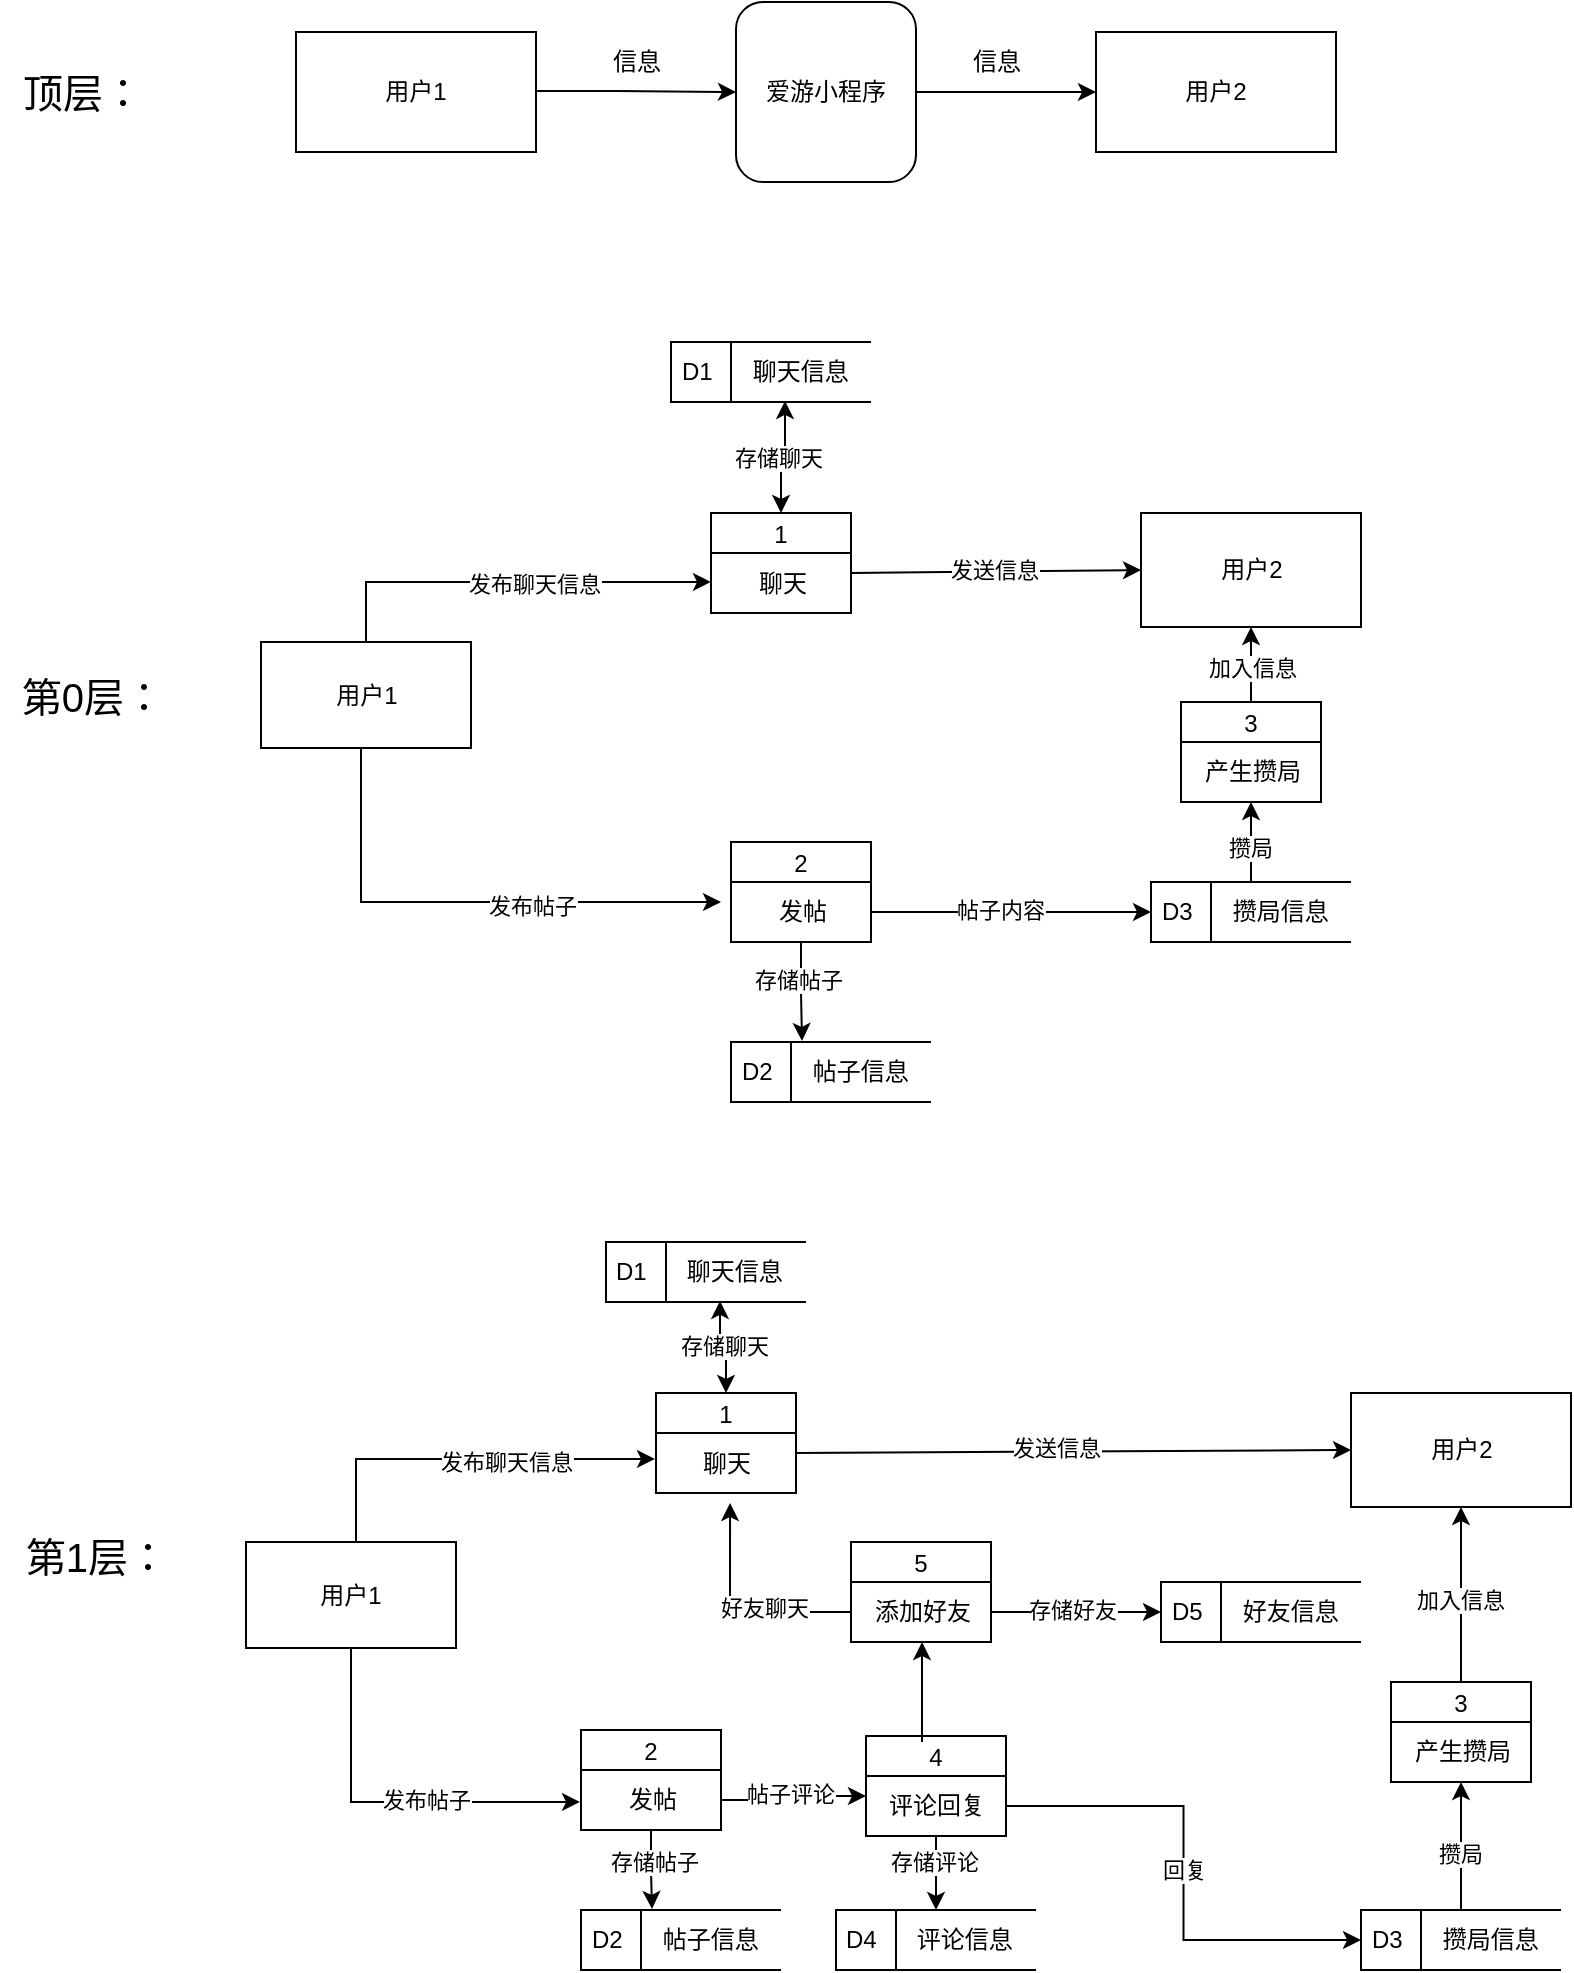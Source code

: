 <mxfile version="22.1.0" type="device">
  <diagram id="R2lEEEUBdFMjLlhIrx00" name="Page-1">
    <mxGraphModel dx="1590" dy="1017" grid="1" gridSize="10" guides="1" tooltips="1" connect="1" arrows="1" fold="1" page="1" pageScale="1" pageWidth="850" pageHeight="1100" math="0" shadow="0" extFonts="Permanent Marker^https://fonts.googleapis.com/css?family=Permanent+Marker">
      <root>
        <mxCell id="0" />
        <mxCell id="1" parent="0" />
        <mxCell id="o8lwn177sXqKOeNON-Jk-8" value="用户1" style="rounded=0;whiteSpace=wrap;html=1;" vertex="1" parent="1">
          <mxGeometry x="165" y="65" width="120" height="60" as="geometry" />
        </mxCell>
        <mxCell id="o8lwn177sXqKOeNON-Jk-11" value="爱游小程序" style="rounded=1;whiteSpace=wrap;html=1;" vertex="1" parent="1">
          <mxGeometry x="385" y="50" width="90" height="90" as="geometry" />
        </mxCell>
        <mxCell id="o8lwn177sXqKOeNON-Jk-12" value="用户2" style="rounded=0;whiteSpace=wrap;html=1;" vertex="1" parent="1">
          <mxGeometry x="565" y="65" width="120" height="60" as="geometry" />
        </mxCell>
        <mxCell id="o8lwn177sXqKOeNON-Jk-13" value="" style="endArrow=classic;html=1;rounded=0;" edge="1" parent="1" source="o8lwn177sXqKOeNON-Jk-11">
          <mxGeometry width="50" height="50" relative="1" as="geometry">
            <mxPoint x="465" y="155" as="sourcePoint" />
            <mxPoint x="565" y="95" as="targetPoint" />
            <Array as="points">
              <mxPoint x="515" y="95" />
            </Array>
          </mxGeometry>
        </mxCell>
        <mxCell id="o8lwn177sXqKOeNON-Jk-14" value="" style="endArrow=classic;html=1;rounded=0;" edge="1" parent="1">
          <mxGeometry width="50" height="50" relative="1" as="geometry">
            <mxPoint x="285" y="94.5" as="sourcePoint" />
            <mxPoint x="385" y="95" as="targetPoint" />
            <Array as="points">
              <mxPoint x="325" y="94.5" />
            </Array>
          </mxGeometry>
        </mxCell>
        <mxCell id="o8lwn177sXqKOeNON-Jk-15" value="&lt;font style=&quot;font-size: 20px;&quot;&gt;顶层：&lt;/font&gt;" style="text;html=1;align=center;verticalAlign=middle;resizable=0;points=[];autosize=1;strokeColor=none;fillColor=none;" vertex="1" parent="1">
          <mxGeometry x="17.5" y="75" width="80" height="40" as="geometry" />
        </mxCell>
        <mxCell id="o8lwn177sXqKOeNON-Jk-16" value="&lt;font style=&quot;font-size: 20px;&quot;&gt;第0层：&lt;/font&gt;" style="text;html=1;align=center;verticalAlign=middle;resizable=0;points=[];autosize=1;strokeColor=none;fillColor=none;" vertex="1" parent="1">
          <mxGeometry x="17.5" y="376.5" width="90" height="40" as="geometry" />
        </mxCell>
        <mxCell id="o8lwn177sXqKOeNON-Jk-17" value="信息" style="text;html=1;align=center;verticalAlign=middle;resizable=0;points=[];autosize=1;strokeColor=none;fillColor=none;" vertex="1" parent="1">
          <mxGeometry x="310" y="65" width="50" height="30" as="geometry" />
        </mxCell>
        <mxCell id="o8lwn177sXqKOeNON-Jk-18" value="信息" style="text;html=1;align=center;verticalAlign=middle;resizable=0;points=[];autosize=1;strokeColor=none;fillColor=none;" vertex="1" parent="1">
          <mxGeometry x="490" y="65" width="50" height="30" as="geometry" />
        </mxCell>
        <mxCell id="o8lwn177sXqKOeNON-Jk-19" value="用户1" style="rounded=0;whiteSpace=wrap;html=1;" vertex="1" parent="1">
          <mxGeometry x="147.5" y="370" width="105" height="53" as="geometry" />
        </mxCell>
        <mxCell id="o8lwn177sXqKOeNON-Jk-21" value="用户2" style="rounded=0;whiteSpace=wrap;html=1;" vertex="1" parent="1">
          <mxGeometry x="587.5" y="305.5" width="110" height="57" as="geometry" />
        </mxCell>
        <mxCell id="o8lwn177sXqKOeNON-Jk-22" value="" style="endArrow=classic;html=1;rounded=0;exitX=0.993;exitY=0.333;exitDx=0;exitDy=0;exitPerimeter=0;entryX=0;entryY=0.5;entryDx=0;entryDy=0;" edge="1" parent="1" source="o8lwn177sXqKOeNON-Jk-29" target="o8lwn177sXqKOeNON-Jk-21">
          <mxGeometry width="50" height="50" relative="1" as="geometry">
            <mxPoint x="472.5" y="303" as="sourcePoint" />
            <mxPoint x="562.5" y="303" as="targetPoint" />
            <Array as="points" />
          </mxGeometry>
        </mxCell>
        <mxCell id="o8lwn177sXqKOeNON-Jk-137" value="发送信息" style="edgeLabel;html=1;align=center;verticalAlign=middle;resizable=0;points=[];" vertex="1" connectable="0" parent="o8lwn177sXqKOeNON-Jk-22">
          <mxGeometry x="-0.01" y="1" relative="1" as="geometry">
            <mxPoint as="offset" />
          </mxGeometry>
        </mxCell>
        <mxCell id="o8lwn177sXqKOeNON-Jk-27" value="1" style="swimlane;fontStyle=0;childLayout=stackLayout;horizontal=1;startSize=20;fillColor=#ffffff;horizontalStack=0;resizeParent=1;resizeParentMax=0;resizeLast=0;collapsible=0;marginBottom=0;swimlaneFillColor=#ffffff;" vertex="1" parent="1">
          <mxGeometry x="372.5" y="305.5" width="70" height="50" as="geometry" />
        </mxCell>
        <mxCell id="o8lwn177sXqKOeNON-Jk-29" value="聊天" style="text;html=1;align=center;verticalAlign=middle;resizable=0;points=[];autosize=1;strokeColor=none;fillColor=none;" vertex="1" parent="o8lwn177sXqKOeNON-Jk-27">
          <mxGeometry y="20" width="70" height="30" as="geometry" />
        </mxCell>
        <mxCell id="o8lwn177sXqKOeNON-Jk-30" value="D1&amp;nbsp; &amp;nbsp; &amp;nbsp; 聊天信息" style="html=1;dashed=0;whiteSpace=wrap;shape=mxgraph.dfd.dataStoreID;align=left;spacingLeft=3;points=[[0,0],[0.5,0],[1,0],[0,0.5],[1,0.5],[0,1],[0.5,1],[1,1]];" vertex="1" parent="1">
          <mxGeometry x="352.5" y="220" width="100" height="30" as="geometry" />
        </mxCell>
        <mxCell id="o8lwn177sXqKOeNON-Jk-33" value="2" style="swimlane;fontStyle=0;childLayout=stackLayout;horizontal=1;startSize=20;fillColor=#ffffff;horizontalStack=0;resizeParent=1;resizeParentMax=0;resizeLast=0;collapsible=0;marginBottom=0;swimlaneFillColor=#ffffff;" vertex="1" parent="1">
          <mxGeometry x="382.5" y="470" width="70" height="50" as="geometry" />
        </mxCell>
        <mxCell id="o8lwn177sXqKOeNON-Jk-34" value="发帖" style="text;html=1;align=center;verticalAlign=middle;resizable=0;points=[];autosize=1;strokeColor=none;fillColor=none;" vertex="1" parent="o8lwn177sXqKOeNON-Jk-33">
          <mxGeometry y="20" width="70" height="30" as="geometry" />
        </mxCell>
        <mxCell id="o8lwn177sXqKOeNON-Jk-35" value="D2&amp;nbsp; &amp;nbsp; &amp;nbsp; 帖子信息" style="html=1;dashed=0;whiteSpace=wrap;shape=mxgraph.dfd.dataStoreID;align=left;spacingLeft=3;points=[[0,0],[0.5,0],[1,0],[0,0.5],[1,0.5],[0,1],[0.5,1],[1,1]];" vertex="1" parent="1">
          <mxGeometry x="382.5" y="570" width="100" height="30" as="geometry" />
        </mxCell>
        <mxCell id="o8lwn177sXqKOeNON-Jk-59" style="edgeStyle=orthogonalEdgeStyle;rounded=0;orthogonalLoop=1;jettySize=auto;html=1;" edge="1" parent="1" source="o8lwn177sXqKOeNON-Jk-37" target="o8lwn177sXqKOeNON-Jk-21">
          <mxGeometry relative="1" as="geometry" />
        </mxCell>
        <mxCell id="o8lwn177sXqKOeNON-Jk-150" value="加入信息" style="edgeLabel;html=1;align=center;verticalAlign=middle;resizable=0;points=[];" vertex="1" connectable="0" parent="o8lwn177sXqKOeNON-Jk-59">
          <mxGeometry x="0.224" y="3" relative="1" as="geometry">
            <mxPoint x="3" y="4" as="offset" />
          </mxGeometry>
        </mxCell>
        <mxCell id="o8lwn177sXqKOeNON-Jk-37" value="3" style="swimlane;fontStyle=0;childLayout=stackLayout;horizontal=1;startSize=20;fillColor=#ffffff;horizontalStack=0;resizeParent=1;resizeParentMax=0;resizeLast=0;collapsible=0;marginBottom=0;swimlaneFillColor=#ffffff;" vertex="1" parent="1">
          <mxGeometry x="607.5" y="400" width="70" height="50" as="geometry" />
        </mxCell>
        <mxCell id="o8lwn177sXqKOeNON-Jk-38" value="产生攒局" style="text;html=1;align=center;verticalAlign=middle;resizable=0;points=[];autosize=1;strokeColor=none;fillColor=none;" vertex="1" parent="o8lwn177sXqKOeNON-Jk-37">
          <mxGeometry y="20" width="70" height="30" as="geometry" />
        </mxCell>
        <mxCell id="o8lwn177sXqKOeNON-Jk-57" style="edgeStyle=orthogonalEdgeStyle;rounded=0;orthogonalLoop=1;jettySize=auto;html=1;" edge="1" parent="1" source="o8lwn177sXqKOeNON-Jk-39" target="o8lwn177sXqKOeNON-Jk-38">
          <mxGeometry relative="1" as="geometry" />
        </mxCell>
        <mxCell id="o8lwn177sXqKOeNON-Jk-151" value="攒局" style="edgeLabel;html=1;align=center;verticalAlign=middle;resizable=0;points=[];" vertex="1" connectable="0" parent="o8lwn177sXqKOeNON-Jk-57">
          <mxGeometry x="0.15" y="2" relative="1" as="geometry">
            <mxPoint x="1" y="6" as="offset" />
          </mxGeometry>
        </mxCell>
        <mxCell id="o8lwn177sXqKOeNON-Jk-39" value="D3&amp;nbsp; &amp;nbsp; &amp;nbsp; 攒局信息" style="html=1;dashed=0;whiteSpace=wrap;shape=mxgraph.dfd.dataStoreID;align=left;spacingLeft=3;points=[[0,0],[0.5,0],[1,0],[0,0.5],[1,0.5],[0,1],[0.5,1],[1,1]];" vertex="1" parent="1">
          <mxGeometry x="592.5" y="490" width="100" height="30" as="geometry" />
        </mxCell>
        <mxCell id="o8lwn177sXqKOeNON-Jk-44" style="edgeStyle=orthogonalEdgeStyle;rounded=0;orthogonalLoop=1;jettySize=auto;html=1;verticalAlign=top;startArrow=classic;startFill=1;entryX=0.57;entryY=0.983;entryDx=0;entryDy=0;entryPerimeter=0;exitX=0.5;exitY=0;exitDx=0;exitDy=0;" edge="1" parent="1" source="o8lwn177sXqKOeNON-Jk-27" target="o8lwn177sXqKOeNON-Jk-30">
          <mxGeometry relative="1" as="geometry">
            <mxPoint x="367.5" y="270" as="sourcePoint" />
            <mxPoint x="403.5" y="230" as="targetPoint" />
            <Array as="points" />
          </mxGeometry>
        </mxCell>
        <mxCell id="o8lwn177sXqKOeNON-Jk-131" value="存储聊天" style="edgeLabel;html=1;align=center;verticalAlign=middle;resizable=0;points=[];" vertex="1" connectable="0" parent="o8lwn177sXqKOeNON-Jk-44">
          <mxGeometry x="-0.054" y="2" relative="1" as="geometry">
            <mxPoint as="offset" />
          </mxGeometry>
        </mxCell>
        <mxCell id="o8lwn177sXqKOeNON-Jk-48" style="edgeStyle=orthogonalEdgeStyle;rounded=0;orthogonalLoop=1;jettySize=auto;html=1;entryX=0.355;entryY=-0.017;entryDx=0;entryDy=0;entryPerimeter=0;" edge="1" parent="1" source="o8lwn177sXqKOeNON-Jk-34" target="o8lwn177sXqKOeNON-Jk-35">
          <mxGeometry relative="1" as="geometry" />
        </mxCell>
        <mxCell id="o8lwn177sXqKOeNON-Jk-135" value="存储帖子" style="edgeLabel;html=1;align=center;verticalAlign=middle;resizable=0;points=[];" vertex="1" connectable="0" parent="o8lwn177sXqKOeNON-Jk-48">
          <mxGeometry x="-0.24" y="-2" relative="1" as="geometry">
            <mxPoint as="offset" />
          </mxGeometry>
        </mxCell>
        <mxCell id="o8lwn177sXqKOeNON-Jk-54" style="edgeStyle=orthogonalEdgeStyle;rounded=0;orthogonalLoop=1;jettySize=auto;html=1;exitX=0.5;exitY=1;exitDx=0;exitDy=0;" edge="1" parent="1" source="o8lwn177sXqKOeNON-Jk-19">
          <mxGeometry relative="1" as="geometry">
            <mxPoint x="377.5" y="500" as="targetPoint" />
            <Array as="points">
              <mxPoint x="197.5" y="423" />
              <mxPoint x="197.5" y="500" />
            </Array>
          </mxGeometry>
        </mxCell>
        <mxCell id="o8lwn177sXqKOeNON-Jk-136" value="发布帖子" style="edgeLabel;html=1;align=center;verticalAlign=middle;resizable=0;points=[];" vertex="1" connectable="0" parent="o8lwn177sXqKOeNON-Jk-54">
          <mxGeometry x="0.272" y="-2" relative="1" as="geometry">
            <mxPoint as="offset" />
          </mxGeometry>
        </mxCell>
        <mxCell id="o8lwn177sXqKOeNON-Jk-56" style="edgeStyle=orthogonalEdgeStyle;rounded=0;orthogonalLoop=1;jettySize=auto;html=1;entryX=0;entryY=0.5;entryDx=0;entryDy=0;" edge="1" parent="1" source="o8lwn177sXqKOeNON-Jk-34" target="o8lwn177sXqKOeNON-Jk-39">
          <mxGeometry relative="1" as="geometry" />
        </mxCell>
        <mxCell id="o8lwn177sXqKOeNON-Jk-149" value="帖子内容" style="edgeLabel;html=1;align=center;verticalAlign=middle;resizable=0;points=[];" vertex="1" connectable="0" parent="o8lwn177sXqKOeNON-Jk-56">
          <mxGeometry x="-0.093" y="1" relative="1" as="geometry">
            <mxPoint x="1" as="offset" />
          </mxGeometry>
        </mxCell>
        <mxCell id="o8lwn177sXqKOeNON-Jk-62" style="edgeStyle=orthogonalEdgeStyle;rounded=0;orthogonalLoop=1;jettySize=auto;html=1;exitX=0.5;exitY=0;exitDx=0;exitDy=0;entryX=0;entryY=0.483;entryDx=0;entryDy=0;entryPerimeter=0;" edge="1" parent="1" source="o8lwn177sXqKOeNON-Jk-19" target="o8lwn177sXqKOeNON-Jk-29">
          <mxGeometry relative="1" as="geometry" />
        </mxCell>
        <mxCell id="o8lwn177sXqKOeNON-Jk-139" value="发布聊天信息" style="edgeLabel;html=1;align=center;verticalAlign=middle;resizable=0;points=[];" vertex="1" connectable="0" parent="o8lwn177sXqKOeNON-Jk-62">
          <mxGeometry x="0.126" y="-1" relative="1" as="geometry">
            <mxPoint as="offset" />
          </mxGeometry>
        </mxCell>
        <mxCell id="o8lwn177sXqKOeNON-Jk-63" value="&lt;font style=&quot;font-size: 20px;&quot;&gt;第1层：&lt;/font&gt;" style="text;html=1;align=center;verticalAlign=middle;resizable=0;points=[];autosize=1;strokeColor=none;fillColor=none;" vertex="1" parent="1">
          <mxGeometry x="20" y="806.5" width="90" height="40" as="geometry" />
        </mxCell>
        <mxCell id="o8lwn177sXqKOeNON-Jk-86" value="用户1" style="rounded=0;whiteSpace=wrap;html=1;" vertex="1" parent="1">
          <mxGeometry x="140" y="820" width="105" height="53" as="geometry" />
        </mxCell>
        <mxCell id="o8lwn177sXqKOeNON-Jk-87" value="用户2" style="rounded=0;whiteSpace=wrap;html=1;" vertex="1" parent="1">
          <mxGeometry x="692.5" y="745.5" width="110" height="57" as="geometry" />
        </mxCell>
        <mxCell id="o8lwn177sXqKOeNON-Jk-88" value="" style="endArrow=classic;html=1;rounded=0;exitX=0.993;exitY=0.333;exitDx=0;exitDy=0;exitPerimeter=0;entryX=0;entryY=0.5;entryDx=0;entryDy=0;" edge="1" parent="1" source="o8lwn177sXqKOeNON-Jk-92" target="o8lwn177sXqKOeNON-Jk-87">
          <mxGeometry width="50" height="50" relative="1" as="geometry">
            <mxPoint x="377.5" y="743" as="sourcePoint" />
            <mxPoint x="467.5" y="743" as="targetPoint" />
            <Array as="points" />
          </mxGeometry>
        </mxCell>
        <mxCell id="o8lwn177sXqKOeNON-Jk-141" value="发送信息" style="edgeLabel;html=1;align=center;verticalAlign=middle;resizable=0;points=[];" vertex="1" connectable="0" parent="o8lwn177sXqKOeNON-Jk-88">
          <mxGeometry x="-0.067" y="2" relative="1" as="geometry">
            <mxPoint x="1" as="offset" />
          </mxGeometry>
        </mxCell>
        <mxCell id="o8lwn177sXqKOeNON-Jk-91" value="1" style="swimlane;fontStyle=0;childLayout=stackLayout;horizontal=1;startSize=20;fillColor=#ffffff;horizontalStack=0;resizeParent=1;resizeParentMax=0;resizeLast=0;collapsible=0;marginBottom=0;swimlaneFillColor=#ffffff;" vertex="1" parent="1">
          <mxGeometry x="345" y="745.5" width="70" height="50" as="geometry" />
        </mxCell>
        <mxCell id="o8lwn177sXqKOeNON-Jk-92" value="聊天" style="text;html=1;align=center;verticalAlign=middle;resizable=0;points=[];autosize=1;strokeColor=none;fillColor=none;" vertex="1" parent="o8lwn177sXqKOeNON-Jk-91">
          <mxGeometry y="20" width="70" height="30" as="geometry" />
        </mxCell>
        <mxCell id="o8lwn177sXqKOeNON-Jk-93" value="D1&amp;nbsp; &amp;nbsp; &amp;nbsp; 聊天信息" style="html=1;dashed=0;whiteSpace=wrap;shape=mxgraph.dfd.dataStoreID;align=left;spacingLeft=3;points=[[0,0],[0.5,0],[1,0],[0,0.5],[1,0.5],[0,1],[0.5,1],[1,1]];" vertex="1" parent="1">
          <mxGeometry x="320" y="670" width="100" height="30" as="geometry" />
        </mxCell>
        <mxCell id="o8lwn177sXqKOeNON-Jk-94" value="2" style="swimlane;fontStyle=0;childLayout=stackLayout;horizontal=1;startSize=20;fillColor=#ffffff;horizontalStack=0;resizeParent=1;resizeParentMax=0;resizeLast=0;collapsible=0;marginBottom=0;swimlaneFillColor=#ffffff;" vertex="1" parent="1">
          <mxGeometry x="307.5" y="914" width="70" height="50" as="geometry" />
        </mxCell>
        <mxCell id="o8lwn177sXqKOeNON-Jk-95" value="发帖" style="text;html=1;align=center;verticalAlign=middle;resizable=0;points=[];autosize=1;strokeColor=none;fillColor=none;" vertex="1" parent="o8lwn177sXqKOeNON-Jk-94">
          <mxGeometry y="20" width="70" height="30" as="geometry" />
        </mxCell>
        <mxCell id="o8lwn177sXqKOeNON-Jk-96" value="D2&amp;nbsp; &amp;nbsp; &amp;nbsp; 帖子信息" style="html=1;dashed=0;whiteSpace=wrap;shape=mxgraph.dfd.dataStoreID;align=left;spacingLeft=3;points=[[0,0],[0.5,0],[1,0],[0,0.5],[1,0.5],[0,1],[0.5,1],[1,1]];" vertex="1" parent="1">
          <mxGeometry x="307.5" y="1004" width="100" height="30" as="geometry" />
        </mxCell>
        <mxCell id="o8lwn177sXqKOeNON-Jk-97" style="edgeStyle=orthogonalEdgeStyle;rounded=0;orthogonalLoop=1;jettySize=auto;html=1;" edge="1" parent="1" source="o8lwn177sXqKOeNON-Jk-98" target="o8lwn177sXqKOeNON-Jk-87">
          <mxGeometry relative="1" as="geometry" />
        </mxCell>
        <mxCell id="o8lwn177sXqKOeNON-Jk-147" value="加入信息" style="edgeLabel;html=1;align=center;verticalAlign=middle;resizable=0;points=[];" vertex="1" connectable="0" parent="o8lwn177sXqKOeNON-Jk-97">
          <mxGeometry x="-0.063" y="1" relative="1" as="geometry">
            <mxPoint as="offset" />
          </mxGeometry>
        </mxCell>
        <mxCell id="o8lwn177sXqKOeNON-Jk-98" value="3" style="swimlane;fontStyle=0;childLayout=stackLayout;horizontal=1;startSize=20;fillColor=#ffffff;horizontalStack=0;resizeParent=1;resizeParentMax=0;resizeLast=0;collapsible=0;marginBottom=0;swimlaneFillColor=#ffffff;" vertex="1" parent="1">
          <mxGeometry x="712.5" y="890" width="70" height="50" as="geometry" />
        </mxCell>
        <mxCell id="o8lwn177sXqKOeNON-Jk-99" value="产生攒局" style="text;html=1;align=center;verticalAlign=middle;resizable=0;points=[];autosize=1;strokeColor=none;fillColor=none;" vertex="1" parent="o8lwn177sXqKOeNON-Jk-98">
          <mxGeometry y="20" width="70" height="30" as="geometry" />
        </mxCell>
        <mxCell id="o8lwn177sXqKOeNON-Jk-100" style="edgeStyle=orthogonalEdgeStyle;rounded=0;orthogonalLoop=1;jettySize=auto;html=1;" edge="1" parent="1" source="o8lwn177sXqKOeNON-Jk-101" target="o8lwn177sXqKOeNON-Jk-99">
          <mxGeometry relative="1" as="geometry" />
        </mxCell>
        <mxCell id="o8lwn177sXqKOeNON-Jk-143" value="攒局" style="edgeLabel;html=1;align=center;verticalAlign=middle;resizable=0;points=[];" vertex="1" connectable="0" parent="o8lwn177sXqKOeNON-Jk-100">
          <mxGeometry x="-0.125" y="1" relative="1" as="geometry">
            <mxPoint as="offset" />
          </mxGeometry>
        </mxCell>
        <mxCell id="o8lwn177sXqKOeNON-Jk-101" value="D3&amp;nbsp; &amp;nbsp; &amp;nbsp; 攒局信息" style="html=1;dashed=0;whiteSpace=wrap;shape=mxgraph.dfd.dataStoreID;align=left;spacingLeft=3;points=[[0,0],[0.5,0],[1,0],[0,0.5],[1,0.5],[0,1],[0.5,1],[1,1]];" vertex="1" parent="1">
          <mxGeometry x="697.5" y="1004" width="100" height="30" as="geometry" />
        </mxCell>
        <mxCell id="o8lwn177sXqKOeNON-Jk-102" style="edgeStyle=orthogonalEdgeStyle;rounded=0;orthogonalLoop=1;jettySize=auto;html=1;verticalAlign=top;startArrow=classic;startFill=1;entryX=0.57;entryY=0.983;entryDx=0;entryDy=0;entryPerimeter=0;exitX=0.5;exitY=0;exitDx=0;exitDy=0;" edge="1" parent="1" source="o8lwn177sXqKOeNON-Jk-91" target="o8lwn177sXqKOeNON-Jk-93">
          <mxGeometry relative="1" as="geometry">
            <mxPoint x="302.5" y="710" as="sourcePoint" />
            <mxPoint x="338.5" y="670" as="targetPoint" />
            <Array as="points" />
          </mxGeometry>
        </mxCell>
        <mxCell id="o8lwn177sXqKOeNON-Jk-132" value="存储聊天" style="edgeLabel;html=1;align=center;verticalAlign=middle;resizable=0;points=[];" vertex="1" connectable="0" parent="o8lwn177sXqKOeNON-Jk-102">
          <mxGeometry x="0.008" y="-1" relative="1" as="geometry">
            <mxPoint as="offset" />
          </mxGeometry>
        </mxCell>
        <mxCell id="o8lwn177sXqKOeNON-Jk-103" style="edgeStyle=orthogonalEdgeStyle;rounded=0;orthogonalLoop=1;jettySize=auto;html=1;entryX=0.355;entryY=-0.017;entryDx=0;entryDy=0;entryPerimeter=0;" edge="1" parent="1" source="o8lwn177sXqKOeNON-Jk-95" target="o8lwn177sXqKOeNON-Jk-96">
          <mxGeometry relative="1" as="geometry" />
        </mxCell>
        <mxCell id="o8lwn177sXqKOeNON-Jk-133" value="存储帖子" style="edgeLabel;html=1;align=center;verticalAlign=middle;resizable=0;points=[];" vertex="1" connectable="0" parent="o8lwn177sXqKOeNON-Jk-103">
          <mxGeometry x="-0.2" relative="1" as="geometry">
            <mxPoint x="1" as="offset" />
          </mxGeometry>
        </mxCell>
        <mxCell id="o8lwn177sXqKOeNON-Jk-109" value="4" style="swimlane;fontStyle=0;childLayout=stackLayout;horizontal=1;startSize=20;fillColor=#ffffff;horizontalStack=0;resizeParent=1;resizeParentMax=0;resizeLast=0;collapsible=0;marginBottom=0;swimlaneFillColor=#ffffff;" vertex="1" parent="1">
          <mxGeometry x="450" y="917" width="70" height="50" as="geometry" />
        </mxCell>
        <mxCell id="o8lwn177sXqKOeNON-Jk-110" value="评论回复" style="text;html=1;align=center;verticalAlign=middle;resizable=0;points=[];autosize=1;strokeColor=none;fillColor=none;" vertex="1" parent="o8lwn177sXqKOeNON-Jk-109">
          <mxGeometry y="20" width="70" height="30" as="geometry" />
        </mxCell>
        <mxCell id="o8lwn177sXqKOeNON-Jk-111" value="D4&amp;nbsp; &amp;nbsp; &amp;nbsp; 评论信息" style="html=1;dashed=0;whiteSpace=wrap;shape=mxgraph.dfd.dataStoreID;align=left;spacingLeft=3;points=[[0,0],[0.5,0],[1,0],[0,0.5],[1,0.5],[0,1],[0.5,1],[1,1]];" vertex="1" parent="1">
          <mxGeometry x="435" y="1004" width="100" height="30" as="geometry" />
        </mxCell>
        <mxCell id="o8lwn177sXqKOeNON-Jk-113" value="5" style="swimlane;fontStyle=0;childLayout=stackLayout;horizontal=1;startSize=20;fillColor=#ffffff;horizontalStack=0;resizeParent=1;resizeParentMax=0;resizeLast=0;collapsible=0;marginBottom=0;swimlaneFillColor=#ffffff;" vertex="1" parent="1">
          <mxGeometry x="442.5" y="820" width="70" height="50" as="geometry" />
        </mxCell>
        <mxCell id="o8lwn177sXqKOeNON-Jk-114" value="添加好友" style="text;html=1;align=center;verticalAlign=middle;resizable=0;points=[];autosize=1;strokeColor=none;fillColor=none;" vertex="1" parent="o8lwn177sXqKOeNON-Jk-113">
          <mxGeometry y="20" width="70" height="30" as="geometry" />
        </mxCell>
        <mxCell id="o8lwn177sXqKOeNON-Jk-115" value="D5&amp;nbsp; &amp;nbsp; &amp;nbsp; 好友信息" style="html=1;dashed=0;whiteSpace=wrap;shape=mxgraph.dfd.dataStoreID;align=left;spacingLeft=3;points=[[0,0],[0.5,0],[1,0],[0,0.5],[1,0.5],[0,1],[0.5,1],[1,1]];" vertex="1" parent="1">
          <mxGeometry x="597.5" y="840" width="100" height="30" as="geometry" />
        </mxCell>
        <mxCell id="o8lwn177sXqKOeNON-Jk-119" style="edgeStyle=orthogonalEdgeStyle;rounded=0;orthogonalLoop=1;jettySize=auto;html=1;entryX=0;entryY=0.5;entryDx=0;entryDy=0;" edge="1" parent="1" source="o8lwn177sXqKOeNON-Jk-110" target="o8lwn177sXqKOeNON-Jk-101">
          <mxGeometry relative="1" as="geometry" />
        </mxCell>
        <mxCell id="o8lwn177sXqKOeNON-Jk-144" value="回复" style="edgeLabel;html=1;align=center;verticalAlign=middle;resizable=0;points=[];" vertex="1" connectable="0" parent="o8lwn177sXqKOeNON-Jk-119">
          <mxGeometry x="-0.024" relative="1" as="geometry">
            <mxPoint y="1" as="offset" />
          </mxGeometry>
        </mxCell>
        <mxCell id="o8lwn177sXqKOeNON-Jk-120" style="edgeStyle=orthogonalEdgeStyle;rounded=0;orthogonalLoop=1;jettySize=auto;html=1;" edge="1" parent="1" source="o8lwn177sXqKOeNON-Jk-95" target="o8lwn177sXqKOeNON-Jk-110">
          <mxGeometry relative="1" as="geometry">
            <Array as="points">
              <mxPoint x="434" y="949" />
              <mxPoint x="434" y="947" />
            </Array>
          </mxGeometry>
        </mxCell>
        <mxCell id="o8lwn177sXqKOeNON-Jk-148" value="帖子评论" style="edgeLabel;html=1;align=center;verticalAlign=middle;resizable=0;points=[];" vertex="1" connectable="0" parent="o8lwn177sXqKOeNON-Jk-120">
          <mxGeometry x="-0.074" y="3" relative="1" as="geometry">
            <mxPoint as="offset" />
          </mxGeometry>
        </mxCell>
        <mxCell id="o8lwn177sXqKOeNON-Jk-123" style="edgeStyle=orthogonalEdgeStyle;rounded=0;orthogonalLoop=1;jettySize=auto;html=1;" edge="1" parent="1" source="o8lwn177sXqKOeNON-Jk-114" target="o8lwn177sXqKOeNON-Jk-115">
          <mxGeometry relative="1" as="geometry" />
        </mxCell>
        <mxCell id="o8lwn177sXqKOeNON-Jk-145" value="存储好友" style="edgeLabel;html=1;align=center;verticalAlign=middle;resizable=0;points=[];" vertex="1" connectable="0" parent="o8lwn177sXqKOeNON-Jk-123">
          <mxGeometry x="-0.054" y="1" relative="1" as="geometry">
            <mxPoint as="offset" />
          </mxGeometry>
        </mxCell>
        <mxCell id="o8lwn177sXqKOeNON-Jk-124" style="edgeStyle=orthogonalEdgeStyle;rounded=0;orthogonalLoop=1;jettySize=auto;html=1;entryX=0.529;entryY=1.167;entryDx=0;entryDy=0;entryPerimeter=0;" edge="1" parent="1" source="o8lwn177sXqKOeNON-Jk-114" target="o8lwn177sXqKOeNON-Jk-92">
          <mxGeometry relative="1" as="geometry" />
        </mxCell>
        <mxCell id="o8lwn177sXqKOeNON-Jk-146" value="好友聊天" style="edgeLabel;html=1;align=center;verticalAlign=middle;resizable=0;points=[];" vertex="1" connectable="0" parent="o8lwn177sXqKOeNON-Jk-124">
          <mxGeometry x="-0.226" y="-2" relative="1" as="geometry">
            <mxPoint x="1" as="offset" />
          </mxGeometry>
        </mxCell>
        <mxCell id="o8lwn177sXqKOeNON-Jk-125" style="edgeStyle=orthogonalEdgeStyle;rounded=0;orthogonalLoop=1;jettySize=auto;html=1;" edge="1" parent="1" source="o8lwn177sXqKOeNON-Jk-110" target="o8lwn177sXqKOeNON-Jk-111">
          <mxGeometry relative="1" as="geometry" />
        </mxCell>
        <mxCell id="o8lwn177sXqKOeNON-Jk-134" value="存储评论" style="edgeLabel;html=1;align=center;verticalAlign=middle;resizable=0;points=[];" vertex="1" connectable="0" parent="o8lwn177sXqKOeNON-Jk-125">
          <mxGeometry x="-0.395" y="-1" relative="1" as="geometry">
            <mxPoint as="offset" />
          </mxGeometry>
        </mxCell>
        <mxCell id="o8lwn177sXqKOeNON-Jk-126" style="edgeStyle=orthogonalEdgeStyle;rounded=0;orthogonalLoop=1;jettySize=auto;html=1;exitX=0.4;exitY=0.06;exitDx=0;exitDy=0;exitPerimeter=0;" edge="1" parent="1" source="o8lwn177sXqKOeNON-Jk-109">
          <mxGeometry relative="1" as="geometry">
            <mxPoint x="478" y="870" as="targetPoint" />
            <Array as="points">
              <mxPoint x="478" y="890" />
              <mxPoint x="478" y="890" />
            </Array>
          </mxGeometry>
        </mxCell>
        <mxCell id="o8lwn177sXqKOeNON-Jk-127" style="edgeStyle=orthogonalEdgeStyle;rounded=0;orthogonalLoop=1;jettySize=auto;html=1;exitX=0.5;exitY=1;exitDx=0;exitDy=0;entryX=-0.007;entryY=0.533;entryDx=0;entryDy=0;entryPerimeter=0;" edge="1" parent="1" source="o8lwn177sXqKOeNON-Jk-86" target="o8lwn177sXqKOeNON-Jk-95">
          <mxGeometry relative="1" as="geometry">
            <Array as="points">
              <mxPoint x="193" y="950" />
            </Array>
          </mxGeometry>
        </mxCell>
        <mxCell id="o8lwn177sXqKOeNON-Jk-142" value="发布帖子" style="edgeLabel;html=1;align=center;verticalAlign=middle;resizable=0;points=[];" vertex="1" connectable="0" parent="o8lwn177sXqKOeNON-Jk-127">
          <mxGeometry x="0.185" y="1" relative="1" as="geometry">
            <mxPoint x="1" as="offset" />
          </mxGeometry>
        </mxCell>
        <mxCell id="o8lwn177sXqKOeNON-Jk-128" style="edgeStyle=orthogonalEdgeStyle;rounded=0;orthogonalLoop=1;jettySize=auto;html=1;entryX=-0.007;entryY=0.433;entryDx=0;entryDy=0;entryPerimeter=0;" edge="1" parent="1" target="o8lwn177sXqKOeNON-Jk-92">
          <mxGeometry relative="1" as="geometry">
            <mxPoint x="215" y="820" as="sourcePoint" />
            <Array as="points">
              <mxPoint x="195" y="820" />
              <mxPoint x="195" y="779" />
            </Array>
          </mxGeometry>
        </mxCell>
        <mxCell id="o8lwn177sXqKOeNON-Jk-140" value="发布聊天信息" style="edgeLabel;html=1;align=center;verticalAlign=middle;resizable=0;points=[];" vertex="1" connectable="0" parent="o8lwn177sXqKOeNON-Jk-128">
          <mxGeometry x="0.303" y="-1" relative="1" as="geometry">
            <mxPoint x="-1" as="offset" />
          </mxGeometry>
        </mxCell>
      </root>
    </mxGraphModel>
  </diagram>
</mxfile>
